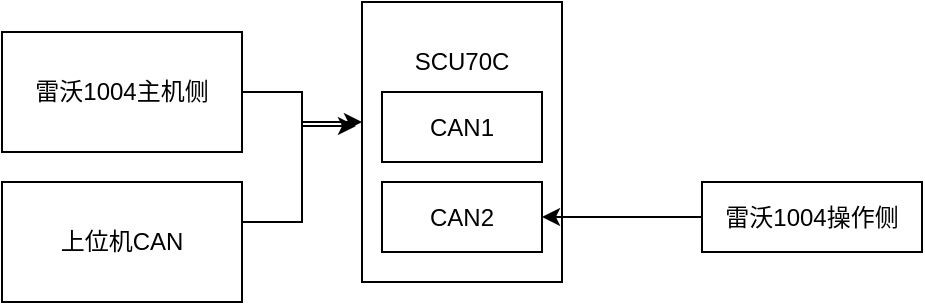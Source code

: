<mxfile version="24.7.16">
  <diagram name="第 1 页" id="l_ECH8oxYfWLNMfvVX5i">
    <mxGraphModel dx="574" dy="295" grid="1" gridSize="10" guides="1" tooltips="1" connect="1" arrows="1" fold="1" page="1" pageScale="1" pageWidth="827" pageHeight="2000" math="0" shadow="0">
      <root>
        <mxCell id="0" />
        <mxCell id="1" parent="0" />
        <mxCell id="_JeHw44taUDLbDJ89pcT-1" value="雷沃1004主机侧" style="rounded=0;whiteSpace=wrap;html=1;" vertex="1" parent="1">
          <mxGeometry x="200" y="285" width="120" height="60" as="geometry" />
        </mxCell>
        <mxCell id="_JeHw44taUDLbDJ89pcT-10" style="edgeStyle=orthogonalEdgeStyle;rounded=0;orthogonalLoop=1;jettySize=auto;html=1;exitX=1;exitY=0.5;exitDx=0;exitDy=0;entryX=0;entryY=0.5;entryDx=0;entryDy=0;" edge="1" parent="1">
          <mxGeometry relative="1" as="geometry">
            <mxPoint x="380" y="330" as="targetPoint" />
            <mxPoint x="320" y="380" as="sourcePoint" />
            <Array as="points">
              <mxPoint x="350" y="380" />
              <mxPoint x="350" y="330" />
            </Array>
          </mxGeometry>
        </mxCell>
        <mxCell id="_JeHw44taUDLbDJ89pcT-2" value="上位机CAN" style="rounded=0;whiteSpace=wrap;html=1;" vertex="1" parent="1">
          <mxGeometry x="200" y="360" width="120" height="60" as="geometry" />
        </mxCell>
        <mxCell id="_JeHw44taUDLbDJ89pcT-5" value="" style="rounded=0;whiteSpace=wrap;html=1;" vertex="1" parent="1">
          <mxGeometry x="380" y="270" width="100" height="140" as="geometry" />
        </mxCell>
        <mxCell id="_JeHw44taUDLbDJ89pcT-6" value="CAN1" style="rounded=0;whiteSpace=wrap;html=1;" vertex="1" parent="1">
          <mxGeometry x="390" y="315" width="80" height="35" as="geometry" />
        </mxCell>
        <mxCell id="_JeHw44taUDLbDJ89pcT-7" value="CAN2" style="rounded=0;whiteSpace=wrap;html=1;" vertex="1" parent="1">
          <mxGeometry x="390" y="360" width="80" height="35" as="geometry" />
        </mxCell>
        <mxCell id="_JeHw44taUDLbDJ89pcT-8" value="SCU70C" style="text;html=1;align=center;verticalAlign=middle;whiteSpace=wrap;rounded=0;" vertex="1" parent="1">
          <mxGeometry x="400" y="285" width="60" height="30" as="geometry" />
        </mxCell>
        <mxCell id="_JeHw44taUDLbDJ89pcT-9" style="edgeStyle=orthogonalEdgeStyle;rounded=0;orthogonalLoop=1;jettySize=auto;html=1;exitX=1;exitY=0.5;exitDx=0;exitDy=0;entryX=-0.03;entryY=0.443;entryDx=0;entryDy=0;entryPerimeter=0;" edge="1" parent="1" source="_JeHw44taUDLbDJ89pcT-1" target="_JeHw44taUDLbDJ89pcT-5">
          <mxGeometry relative="1" as="geometry" />
        </mxCell>
        <mxCell id="_JeHw44taUDLbDJ89pcT-12" style="edgeStyle=orthogonalEdgeStyle;rounded=0;orthogonalLoop=1;jettySize=auto;html=1;exitX=0;exitY=0.5;exitDx=0;exitDy=0;entryX=1;entryY=0.5;entryDx=0;entryDy=0;" edge="1" parent="1" source="_JeHw44taUDLbDJ89pcT-11" target="_JeHw44taUDLbDJ89pcT-7">
          <mxGeometry relative="1" as="geometry" />
        </mxCell>
        <mxCell id="_JeHw44taUDLbDJ89pcT-11" value="雷沃1004操作侧" style="rounded=0;whiteSpace=wrap;html=1;" vertex="1" parent="1">
          <mxGeometry x="550" y="360" width="110" height="35" as="geometry" />
        </mxCell>
      </root>
    </mxGraphModel>
  </diagram>
</mxfile>
